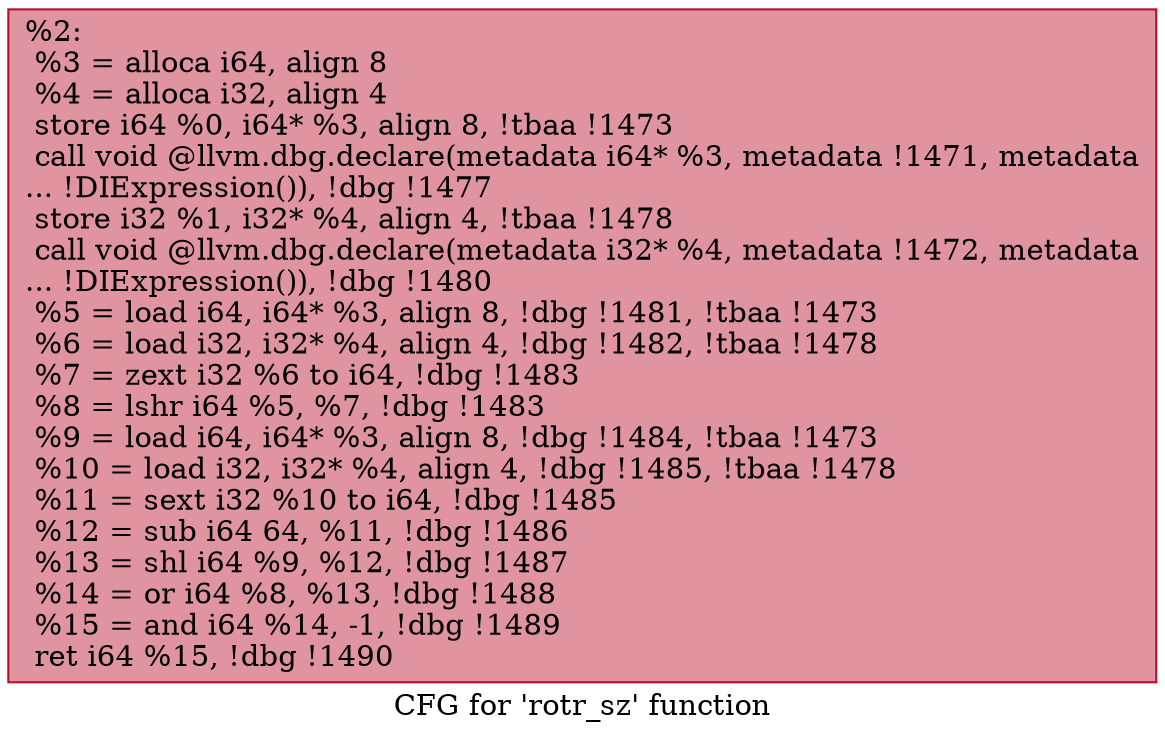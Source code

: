 digraph "CFG for 'rotr_sz' function" {
	label="CFG for 'rotr_sz' function";

	Node0xf5d000 [shape=record,color="#b70d28ff", style=filled, fillcolor="#b70d2870",label="{%2:\l  %3 = alloca i64, align 8\l  %4 = alloca i32, align 4\l  store i64 %0, i64* %3, align 8, !tbaa !1473\l  call void @llvm.dbg.declare(metadata i64* %3, metadata !1471, metadata\l... !DIExpression()), !dbg !1477\l  store i32 %1, i32* %4, align 4, !tbaa !1478\l  call void @llvm.dbg.declare(metadata i32* %4, metadata !1472, metadata\l... !DIExpression()), !dbg !1480\l  %5 = load i64, i64* %3, align 8, !dbg !1481, !tbaa !1473\l  %6 = load i32, i32* %4, align 4, !dbg !1482, !tbaa !1478\l  %7 = zext i32 %6 to i64, !dbg !1483\l  %8 = lshr i64 %5, %7, !dbg !1483\l  %9 = load i64, i64* %3, align 8, !dbg !1484, !tbaa !1473\l  %10 = load i32, i32* %4, align 4, !dbg !1485, !tbaa !1478\l  %11 = sext i32 %10 to i64, !dbg !1485\l  %12 = sub i64 64, %11, !dbg !1486\l  %13 = shl i64 %9, %12, !dbg !1487\l  %14 = or i64 %8, %13, !dbg !1488\l  %15 = and i64 %14, -1, !dbg !1489\l  ret i64 %15, !dbg !1490\l}"];
}

